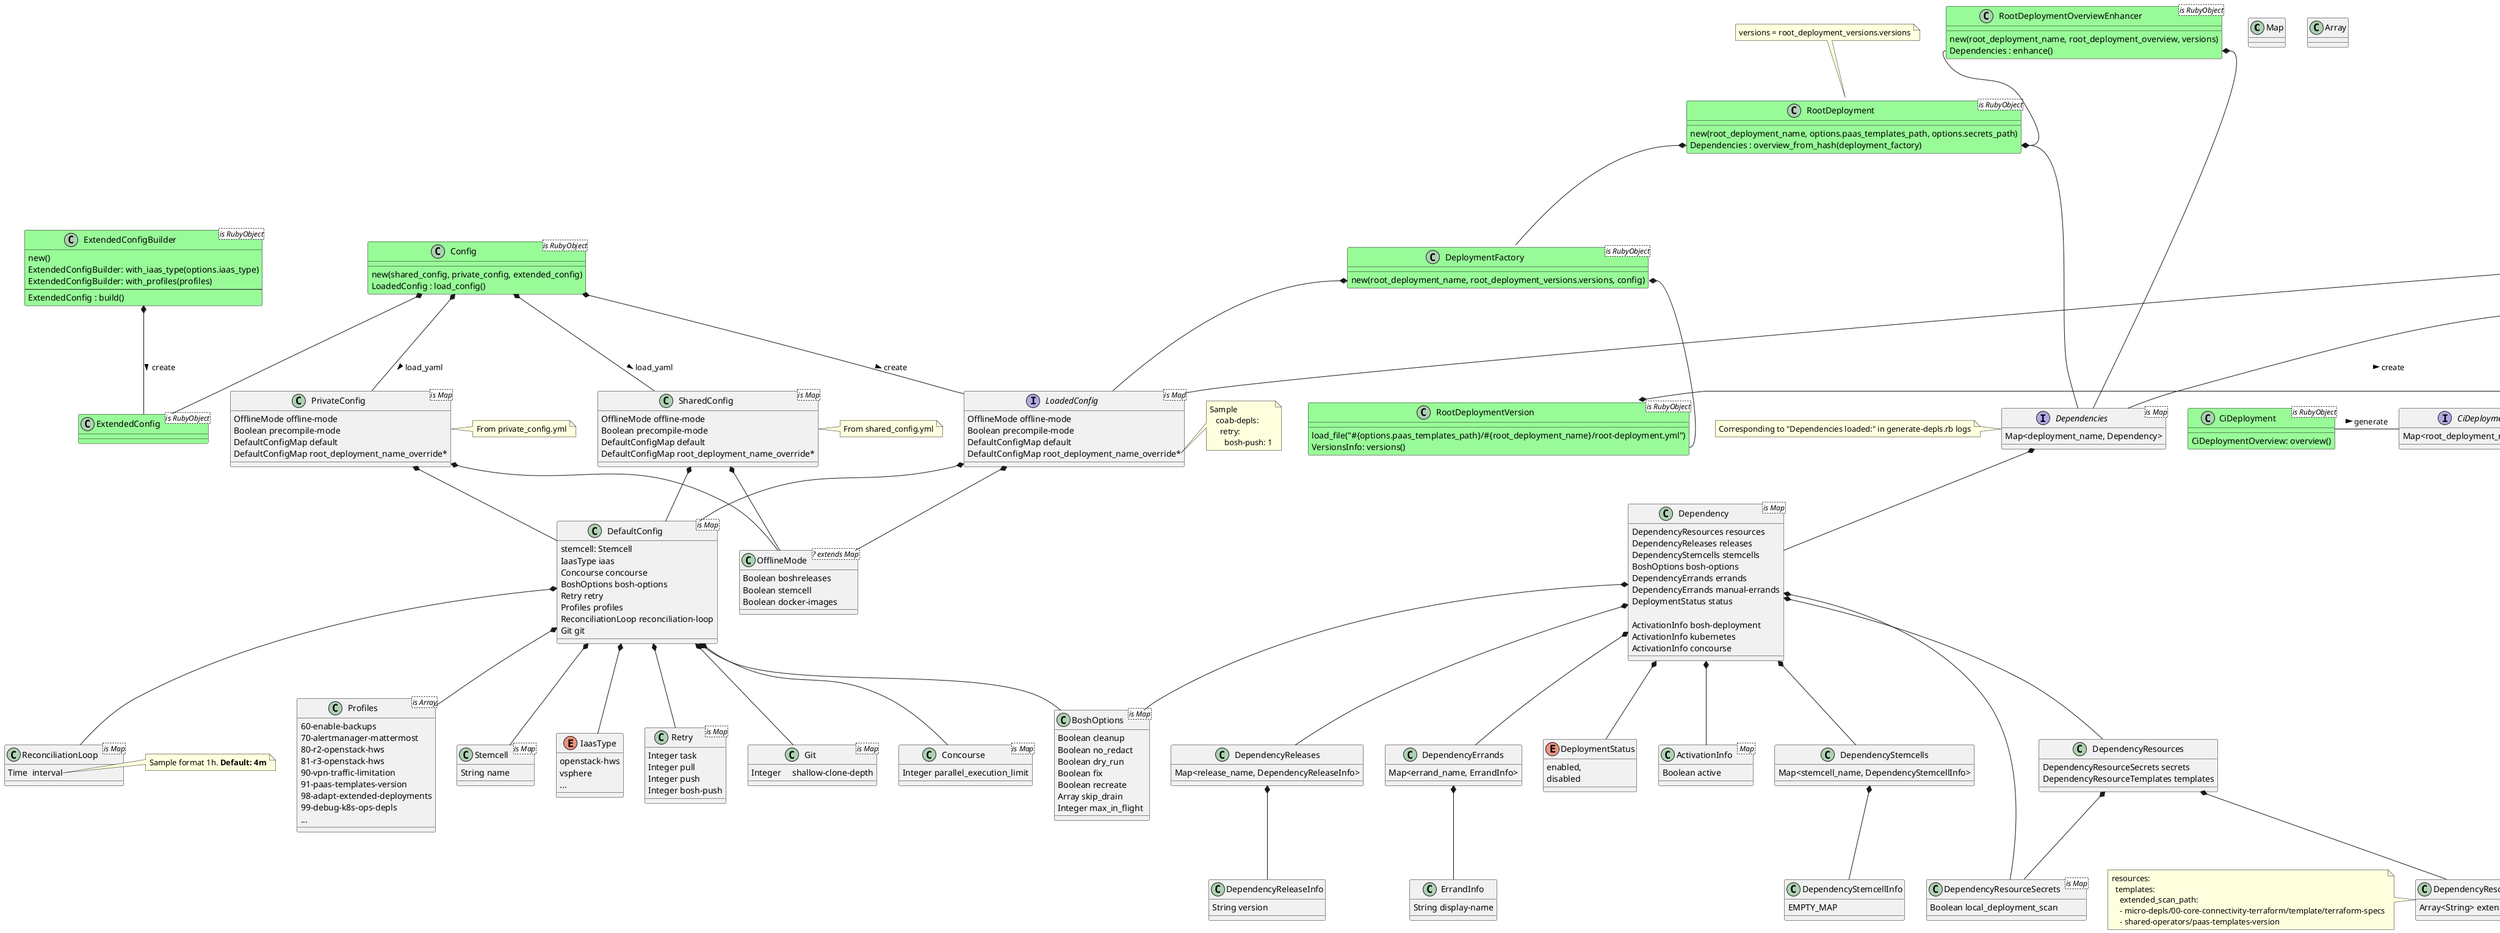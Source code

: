 @startuml
'https://plantuml.com/class-diagram

class Map
class Array
class OfflineMode<? extends Map>{
    Boolean boshreleases
    Boolean stemcell
    Boolean docker-images

}

LoadedConfig *-- OfflineMode
LoadedConfig *-- DefaultConfig
DefaultConfig *-- Profiles
DefaultConfig *-- Stemcell
DefaultConfig *-- IaasType
DefaultConfig *-- Concourse
DefaultConfig *-- BoshOptions
DefaultConfig *-- Retry
DefaultConfig *-- ReconciliationLoop
DefaultConfig *-- Git

enum IaasType {
  openstack-hws
  vsphere
  ...
}

class Profiles<is Array>{
  60-enable-backups
  70-alertmanager-mattermost
  80-r2-openstack-hws
  81-r3-openstack-hws
  90-vpn-traffic-limitation
  91-paas-templates-version
  98-adapt-extended-deployments
  99-debug-k8s-ops-depls
  ...
}

SharedConfig *-- OfflineMode
SharedConfig *-- DefaultConfig
class SharedConfig<is Map>{
    OfflineMode offline-mode
    Boolean precompile-mode
    DefaultConfigMap default
    DefaultConfigMap root_deployment_name_override*
}
note right of SharedConfig{
    From shared_config.yml
}

PrivateConfig *-- OfflineMode
PrivateConfig *-- DefaultConfig
class PrivateConfig<is Map>{
    OfflineMode offline-mode
    Boolean precompile-mode
    DefaultConfigMap default
    DefaultConfigMap root_deployment_name_override*

}
note right of PrivateConfig {
    From private_config.yml
}
class DefaultConfig<is Map>{
  stemcell: Stemcell
  IaasType iaas
  Concourse concourse
  BoshOptions bosh-options
  Retry retry
  Profiles profiles
  ReconciliationLoop reconciliation-loop
  Git git
}
class Concourse<is Map> {
    Integer parallel_execution_limit
}
class Stemcell<is Map> {
    String name
}
class BoshOptions<is Map> {
  Boolean cleanup
  Boolean no_redact
  Boolean dry_run
  Boolean fix
  Boolean recreate
  Array skip_drain
  Integer max_in_flight
}

class   Git<is Map>{
        Integer     shallow-clone-depth
}
class   ReconciliationLoop<is Map>{
        Time  interval
}
note right of ReconciliationLoop::interval
  Sample format 1h. <b>Default: 4m</b>
end note

class Retry<is Map> {
  Integer task
  Integer pull
  Integer push
  Integer bosh-push
}
interface LoadedConfig<is Map> {
    OfflineMode offline-mode
    Boolean precompile-mode
    DefaultConfigMap default
    DefaultConfigMap root_deployment_name_override*
}
note right of LoadedConfig::root_deployment_name_override
  Sample
     coab-depls:
       retry:
         bosh-push: 1
end note

class RootDeploymentVersion<is RubyObject> #palegreen{
    load_file("#{options.paas_templates_path}/#{root_deployment_name}/root-deployment.yml")
    VersionsInfo: versions()
}
RootDeploymentVersion *- VersionsInfo : > create
VersionsInfo *-- ReleaseInfo
VersionsInfo *-- StemcellVersion

interface VersionsInfo<is Map>{
 String root_deployment_name
 Map<release_name, ReleaseInfo> releases
 StemcellVersion stemcell
}
note right of VersionsInfo
   stemcell:
     version: '1.51'
end note

class StemcellVersion<is Map> {
   String version
}


class ReleaseInfo<is Map> {
    String repository
    String sha1
    String version
    String base_location
    String skip_branch_checkout
    String tag_prefix
}
note right of ReleaseInfo::base_location
  default: https://github.com/
end note
note right of ReleaseInfo::skip_branch_checkout
  default: false
end note
note right of ReleaseInfo::tag_prefix
  default: v
end note


class TemplateProcessor <is RubyObject> #palegreen{
    String root_deployment_name
    String bosh_cert
    String ops_automation_path
    LoadedConfig loaded_config
    VersionsInfo versions
    CfAppsOverview all_cf_apps
    CiDeploymentOverview all_ci_deployments
    Dependencies: all_dependencies
    GitModules git_submodules
    SecretsDirectoriesOverview: secrets_dirs_overview
}
note top of TemplateProcessor{
    Pipeline_generator.rb set_context
}

TemplateProcessor::all_ci_deployments *-- CiDeploymentOverview
TemplateProcessor::secrets_dirs_overview *-- SecretsDirectoriesOverview
TemplateProcessor::loaded_config *-- LoadedConfig
TemplateProcessor::all_cf_apps *-- CfAppsOverview
TemplateProcessor::git_submodules *-- GitSubmodules
TemplateProcessor::all_dependencies *-- Dependencies
TemplateProcessor::versions *-- VersionsInfo

CiDeploymentOverview *-- CiDeploymentInfo
interface CiDeploymentOverview<is Map>{
    Map<root_deployment_name, CiDeploymentInfo>
}
class CiDeploymentInfo<is Map> {
    String target_name
    TerraformConfig terraform_config
    PipelineConfigs pipelines
}
CiDeploymentInfo *-- TerraformConfig
class TerraformConfig<is Map> {
    String state_file_path
}
CiDeploymentInfo *-- PipelineConfigs
class PipelineConfigs<is Map> {
    Map<pipeline_name, PipelineInfo>
}
PipelineConfigs *-- PipelineInfo
class PipelineInfo<is Map> {
    String team
    String config_file
}

CiDeployment - CiDeploymentOverview : > generate
class CiDeployment<is RubyObject> #palegreen{
 CiDeploymentOverview: overview()
}

interface CfAppsOverview <is Map>{
    Map<deployment_name,CfAppInfo>
}
CfAppsOverview *-- CfAppInfo
class CfAppInfo <is Map>{
      String cf_api_url
      String cf_username
      String cf_password
      String cf_organization
      String cf_space
      String base-dir
}

CfApps - CfAppsOverview : > generate
class CfApps<is RubyObject> #palegreen{
 CfAppsOverview: overview()
}

interface GitSubmodules <is Map>{
}

GitModules - GitSubmodules : > generate
class GitModules<is RubyObject> #palegreen{

 GitSubmodules : list()
}
class RootDeployment<is RubyObject> #palegreen{
 new(root_deployment_name, options.paas_templates_path, options.secrets_path)
 Dependencies : overview_from_hash(deployment_factory)
}
RootDeployment::overview_from_hash *-- DeploymentFactory
RootDeployment::overview_from_hash *-- Dependencies

class RootDeploymentOverviewEnhancer<is RubyObject> #palegreen{
 new(root_deployment_name, root_deployment_overview, versions)
 Dependencies : enhance()
}
RootDeploymentOverviewEnhancer::enhance *-- Dependencies
RootDeploymentOverviewEnhancer::enhance *-- RootDeployment::overview_from_hash

class ExtendedConfigBuilder<is RubyObject> #palegreen{
 new()
 ExtendedConfigBuilder: with_iaas_type(options.iaas_type)
 ExtendedConfigBuilder: with_profiles(profiles)
 --
 ExtendedConfig : build()
}
ExtendedConfigBuilder *-- ExtendedConfig: > create
class ExtendedConfig<is RubyObject> #palegreen{
}
Config *-- SharedConfig : > load_yaml
Config *-- PrivateConfig : > load_yaml
Config *-- ExtendedConfig
class Config<is RubyObject> #palegreen {
    new(shared_config, private_config, extended_config)
    LoadedConfig : load_config()
}
Config *-- LoadedConfig: > create
note top of RootDeployment {
    versions = root_deployment_versions.versions
}

class DeploymentFactory<is RubyObject> #palegreen {
    new(root_deployment_name, root_deployment_versions.versions, config)
}
DeploymentFactory::new *-- RootDeploymentVersion::versions
DeploymentFactory::new *-- LoadedConfig

interface Dependencies<is Map> {
    Map<deployment_name, Dependency>
}

enum DeploymentStatus {
    enabled,
    disabled
}

class ActivationInfo< Map>{
    Boolean active
}

DependencyErrands *-- ErrandInfo
class DependencyErrands {
    Map<errand_name, ErrandInfo>
}
class ErrandInfo {
    String display-name
}


DependencyStemcells *-- DependencyStemcellInfo
class DependencyStemcells{
    Map<stemcell_name, DependencyStemcellInfo>
}
class DependencyStemcellInfo{
    EMPTY_MAP
}

DependencyResources *-- DependencyResourceSecrets
DependencyResources *-- DependencyResourceTemplates
class DependencyResourceSecrets<is Map>{
    Boolean local_deployment_scan

}

class DependencyResourceTemplates<is Map>{
      Array<String> extended_scan_path
}
note left of DependencyResourceTemplates {
  resources:
    templates:
      extended_scan_path:
      - micro-depls/00-core-connectivity-terraform/template/terraform-specs
      - shared-operators/paas-templates-version
}

class DependencyResources{
    DependencyResourceSecrets secrets
    DependencyResourceTemplates templates
}

DependencyReleases *-- DependencyReleaseInfo
class DependencyReleases {
    Map<release_name, DependencyReleaseInfo>
}

class DependencyReleaseInfo {
    String version
}

Dependencies *-- Dependency
Dependency *-- BoshOptions
Dependency *-- DependencyErrands
Dependency *-- DependencyReleases
Dependency *-- DependencyResources
Dependency *-- DependencyResourceSecrets
Dependency *-- DependencyStemcells
Dependency *-- DeploymentStatus
Dependency *-- ActivationInfo
class Dependency<is Map> {
    DependencyResources resources
    DependencyReleases releases
    DependencyStemcells stemcells
    BoshOptions bosh-options
    DependencyErrands errands
    DependencyErrands manual-errands
    DeploymentStatus status

    ActivationInfo bosh-deployment
    ActivationInfo kubernetes
    ActivationInfo concourse
}
note left of Dependencies {
    Corresponding to "Dependencies loaded:" in generate-depls.rb logs
}

class Secrets<is RubyObject> #palegreen{
    new("#{options.secrets_path}/*")
    overview()
}
Secrets *-- SecretsDirectoriesOverview : > create
class SecretsDirectoriesOverview<is Map>{
    Map<root_deployment_name, SubDirectories>
}
SecretsDirectoriesOverview *-- SubDirectories
class SubDirectories<is Array>{
}
note right of SubDirectories {
    only get direct directories of each root_deployment_name
}
@enduml